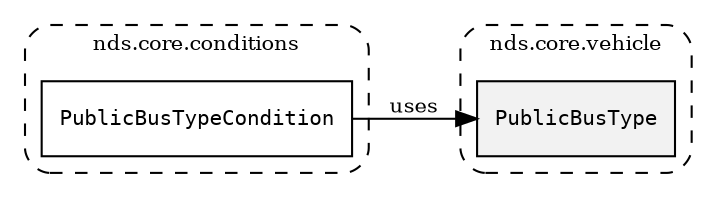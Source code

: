 /**
 * This dot file creates symbol collaboration diagram for PublicBusType.
 */
digraph ZSERIO
{
    node [shape=box, fontsize=10];
    rankdir="LR";
    fontsize=10;
    tooltip="PublicBusType collaboration diagram";

    subgraph "cluster_nds.core.vehicle"
    {
        style="dashed, rounded";
        label="nds.core.vehicle";
        tooltip="Package nds.core.vehicle";
        href="../../../content/packages/nds.core.vehicle.html#Package-nds-core-vehicle";
        target="_parent";

        "PublicBusType" [style="filled", fillcolor="#0000000D", target="_parent", label=<<font face="monospace"><table align="center" border="0" cellspacing="0" cellpadding="0"><tr><td href="../../../content/packages/nds.core.vehicle.html#Bitmask-PublicBusType" title="Bitmask defined in nds.core.vehicle">PublicBusType</td></tr></table></font>>];
    }

    subgraph "cluster_nds.core.conditions"
    {
        style="dashed, rounded";
        label="nds.core.conditions";
        tooltip="Package nds.core.conditions";
        href="../../../content/packages/nds.core.conditions.html#Package-nds-core-conditions";
        target="_parent";

        "PublicBusTypeCondition" [target="_parent", label=<<font face="monospace"><table align="center" border="0" cellspacing="0" cellpadding="0"><tr><td href="../../../content/packages/nds.core.conditions.html#Structure-PublicBusTypeCondition" title="Structure defined in nds.core.conditions">PublicBusTypeCondition</td></tr></table></font>>];
    }

    "PublicBusTypeCondition" -> "PublicBusType" [label="uses", fontsize=10];
}

